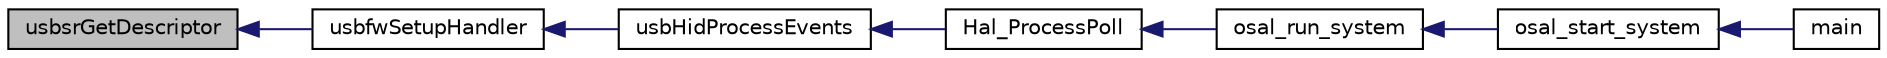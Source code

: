 digraph "usbsrGetDescriptor"
{
  edge [fontname="Helvetica",fontsize="10",labelfontname="Helvetica",labelfontsize="10"];
  node [fontname="Helvetica",fontsize="10",shape=record];
  rankdir="LR";
  Node1 [label="usbsrGetDescriptor",height=0.2,width=0.4,color="black", fillcolor="grey75", style="filled" fontcolor="black"];
  Node1 -> Node2 [dir="back",color="midnightblue",fontsize="10",style="solid",fontname="Helvetica"];
  Node2 [label="usbfwSetupHandler",height=0.2,width=0.4,color="black", fillcolor="white", style="filled",URL="$group__module__usb__framework.html#gae52e7cdc318b2ea8e2a13503843a3858",tooltip="USB Setup Handler. "];
  Node2 -> Node3 [dir="back",color="midnightblue",fontsize="10",style="solid",fontname="Helvetica"];
  Node3 [label="usbHidProcessEvents",height=0.2,width=0.4,color="black", fillcolor="white", style="filled",URL="$usb__hid_8h.html#a9a1804712272bfd3901ac9a60338e878"];
  Node3 -> Node4 [dir="back",color="midnightblue",fontsize="10",style="solid",fontname="Helvetica"];
  Node4 [label="Hal_ProcessPoll",height=0.2,width=0.4,color="black", fillcolor="white", style="filled",URL="$target_2_c_c2541_a_r_c_2hal__drivers_8h.html#a2162ec829720c485ca769daa276a5f2e"];
  Node4 -> Node5 [dir="back",color="midnightblue",fontsize="10",style="solid",fontname="Helvetica"];
  Node5 [label="osal_run_system",height=0.2,width=0.4,color="black", fillcolor="white", style="filled",URL="$_o_s_a_l_8h.html#a82425dadb026a04ec77d236d280323c3"];
  Node5 -> Node6 [dir="back",color="midnightblue",fontsize="10",style="solid",fontname="Helvetica"];
  Node6 [label="osal_start_system",height=0.2,width=0.4,color="black", fillcolor="white", style="filled",URL="$_o_s_a_l_8h.html#aae899a0a7f8861e6ef60abcebfca1f3f"];
  Node6 -> Node7 [dir="back",color="midnightblue",fontsize="10",style="solid",fontname="Helvetica"];
  Node7 [label="main",height=0.2,width=0.4,color="black", fillcolor="white", style="filled",URL="$_b_l_e___bridge___main_8c.html#a840291bc02cba5474a4cb46a9b9566fe"];
}
